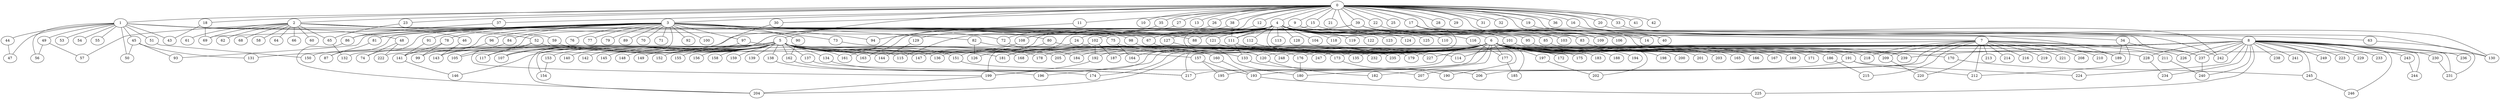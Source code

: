 
graph graphname {
    0 -- 1
0 -- 2
0 -- 3
0 -- 4
0 -- 5
0 -- 6
0 -- 7
0 -- 8
0 -- 9
0 -- 10
0 -- 11
0 -- 12
0 -- 13
0 -- 14
0 -- 15
0 -- 16
0 -- 17
0 -- 18
0 -- 19
0 -- 20
0 -- 21
0 -- 22
0 -- 23
0 -- 24
0 -- 25
0 -- 26
0 -- 27
0 -- 28
0 -- 29
0 -- 30
0 -- 31
0 -- 32
0 -- 33
0 -- 34
0 -- 35
0 -- 36
0 -- 37
0 -- 38
0 -- 39
0 -- 40
0 -- 41
0 -- 42
1 -- 43
1 -- 44
1 -- 45
1 -- 46
1 -- 47
1 -- 48
1 -- 49
1 -- 50
1 -- 51
1 -- 52
1 -- 53
1 -- 54
1 -- 55
1 -- 56
2 -- 64
2 -- 66
2 -- 67
2 -- 68
2 -- 65
2 -- 57
2 -- 58
2 -- 59
2 -- 60
2 -- 61
2 -- 62
2 -- 63
2 -- 69
2 -- 237
3 -- 69
3 -- 70
3 -- 71
3 -- 72
3 -- 73
3 -- 74
3 -- 75
3 -- 76
3 -- 77
3 -- 78
3 -- 79
3 -- 80
3 -- 81
3 -- 82
3 -- 83
3 -- 84
3 -- 85
3 -- 86
3 -- 87
3 -- 88
3 -- 89
3 -- 90
3 -- 91
3 -- 92
3 -- 93
3 -- 94
3 -- 95
3 -- 96
3 -- 97
3 -- 98
3 -- 99
3 -- 100
3 -- 199
4 -- 128
4 -- 129
4 -- 101
4 -- 102
4 -- 103
4 -- 104
4 -- 105
4 -- 106
4 -- 107
4 -- 108
4 -- 109
4 -- 110
4 -- 111
4 -- 112
4 -- 113
4 -- 114
4 -- 115
4 -- 116
4 -- 117
4 -- 118
4 -- 119
4 -- 120
4 -- 121
4 -- 122
4 -- 123
4 -- 124
4 -- 125
4 -- 126
4 -- 127
5 -- 130
5 -- 131
5 -- 132
5 -- 133
5 -- 134
5 -- 135
5 -- 136
5 -- 137
5 -- 138
5 -- 139
5 -- 140
5 -- 141
5 -- 142
5 -- 143
5 -- 144
5 -- 145
5 -- 146
5 -- 147
5 -- 148
5 -- 149
5 -- 150
5 -- 151
5 -- 152
5 -- 153
5 -- 154
5 -- 155
5 -- 156
5 -- 157
5 -- 158
5 -- 159
5 -- 160
5 -- 161
5 -- 162
5 -- 163
5 -- 247
5 -- 115
5 -- 248
6 -- 164
6 -- 165
6 -- 166
6 -- 167
6 -- 168
6 -- 169
6 -- 170
6 -- 171
6 -- 172
6 -- 173
6 -- 174
6 -- 175
6 -- 176
6 -- 177
6 -- 178
6 -- 179
6 -- 180
6 -- 181
6 -- 182
6 -- 183
6 -- 184
6 -- 185
6 -- 186
6 -- 187
6 -- 188
6 -- 189
6 -- 190
6 -- 191
6 -- 192
6 -- 193
6 -- 194
6 -- 195
6 -- 196
6 -- 197
6 -- 198
6 -- 199
6 -- 200
6 -- 201
6 -- 202
6 -- 203
6 -- 204
6 -- 205
7 -- 206
7 -- 207
7 -- 208
7 -- 209
7 -- 210
7 -- 211
7 -- 212
7 -- 213
7 -- 214
7 -- 215
7 -- 216
7 -- 217
7 -- 218
7 -- 219
7 -- 220
7 -- 221
7 -- 226
8 -- 222
8 -- 223
8 -- 224
8 -- 225
8 -- 226
8 -- 227
8 -- 228
8 -- 229
8 -- 230
8 -- 231
8 -- 232
8 -- 233
8 -- 234
8 -- 235
8 -- 236
8 -- 237
8 -- 238
8 -- 239
8 -- 240
8 -- 241
8 -- 242
8 -- 243
8 -- 244
8 -- 245
8 -- 246
8 -- 247
8 -- 248
8 -- 249
8 -- 135
9 -- 14
9 -- 108
11 -- 161
12 -- 67
15 -- 136
15 -- 40
16 -- 242
17 -- 106
17 -- 239
17 -- 109
17 -- 120
18 -- 43
18 -- 69
19 -- 189
20 -- 130
22 -- 83
23 -- 65
24 -- 227
24 -- 199
26 -- 72
27 -- 163
30 -- 107
33 -- 130
34 -- 237
34 -- 212
34 -- 189
35 -- 94
37 -- 86
38 -- 111
38 -- 204
39 -- 111
39 -- 88
39 -- 103
39 -- 242
44 -- 47
45 -- 50
45 -- 93
45 -- 131
46 -- 143
48 -- 74
48 -- 222
49 -- 57
49 -- 56
51 -- 150
52 -- 105
52 -- 117
52 -- 181
59 -- 168
63 -- 231
65 -- 132
67 -- 235
72 -- 184
73 -- 205
75 -- 232
75 -- 164
78 -- 141
78 -- 99
80 -- 151
80 -- 176
81 -- 87
82 -- 120
82 -- 126
83 -- 239
84 -- 143
85 -- 228
86 -- 204
90 -- 162
91 -- 141
95 -- 209
96 -- 99
97 -- 107
97 -- 178
98 -- 173
101 -- 114
101 -- 218
102 -- 181
102 -- 187
102 -- 192
108 -- 147
111 -- 133
111 -- 179
112 -- 235
116 -- 177
120 -- 182
121 -- 235
127 -- 180
129 -- 144
133 -- 206
134 -- 217
137 -- 217
138 -- 196
141 -- 146
151 -- 207
153 -- 154
157 -- 193
157 -- 195
160 -- 193
162 -- 174
170 -- 245
173 -- 190
176 -- 180
177 -- 185
186 -- 215
191 -- 217
191 -- 212
191 -- 224
192 -- 199
193 -- 225
197 -- 202
199 -- 204
209 -- 220
211 -- 240
228 -- 234
230 -- 231
237 -- 240
243 -- 244
245 -- 246

}
